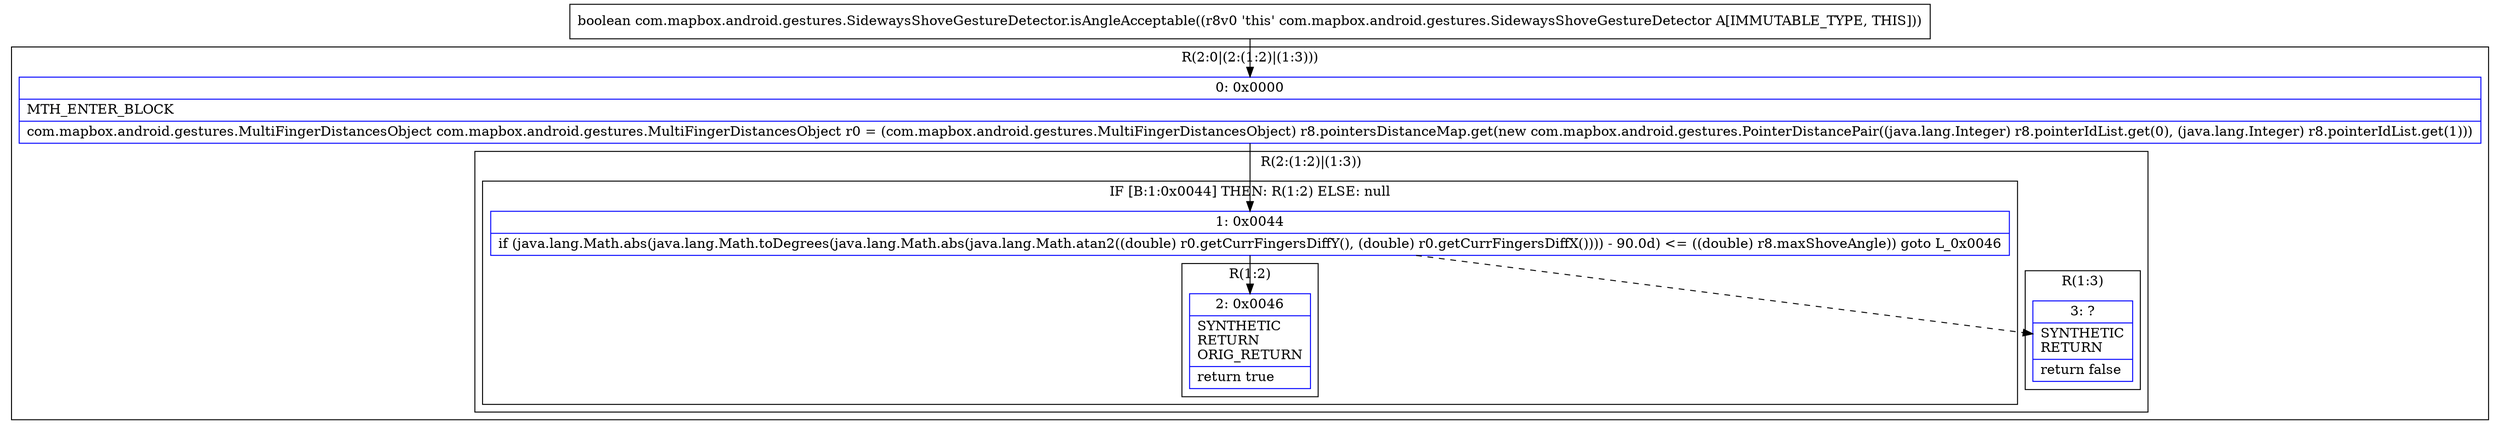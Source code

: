 digraph "CFG forcom.mapbox.android.gestures.SidewaysShoveGestureDetector.isAngleAcceptable()Z" {
subgraph cluster_Region_838505543 {
label = "R(2:0|(2:(1:2)|(1:3)))";
node [shape=record,color=blue];
Node_0 [shape=record,label="{0\:\ 0x0000|MTH_ENTER_BLOCK\l|com.mapbox.android.gestures.MultiFingerDistancesObject com.mapbox.android.gestures.MultiFingerDistancesObject r0 = (com.mapbox.android.gestures.MultiFingerDistancesObject) r8.pointersDistanceMap.get(new com.mapbox.android.gestures.PointerDistancePair((java.lang.Integer) r8.pointerIdList.get(0), (java.lang.Integer) r8.pointerIdList.get(1)))\l}"];
subgraph cluster_Region_478444163 {
label = "R(2:(1:2)|(1:3))";
node [shape=record,color=blue];
subgraph cluster_IfRegion_1607354488 {
label = "IF [B:1:0x0044] THEN: R(1:2) ELSE: null";
node [shape=record,color=blue];
Node_1 [shape=record,label="{1\:\ 0x0044|if (java.lang.Math.abs(java.lang.Math.toDegrees(java.lang.Math.abs(java.lang.Math.atan2((double) r0.getCurrFingersDiffY(), (double) r0.getCurrFingersDiffX()))) \- 90.0d) \<= ((double) r8.maxShoveAngle)) goto L_0x0046\l}"];
subgraph cluster_Region_693114636 {
label = "R(1:2)";
node [shape=record,color=blue];
Node_2 [shape=record,label="{2\:\ 0x0046|SYNTHETIC\lRETURN\lORIG_RETURN\l|return true\l}"];
}
}
subgraph cluster_Region_1823361255 {
label = "R(1:3)";
node [shape=record,color=blue];
Node_3 [shape=record,label="{3\:\ ?|SYNTHETIC\lRETURN\l|return false\l}"];
}
}
}
MethodNode[shape=record,label="{boolean com.mapbox.android.gestures.SidewaysShoveGestureDetector.isAngleAcceptable((r8v0 'this' com.mapbox.android.gestures.SidewaysShoveGestureDetector A[IMMUTABLE_TYPE, THIS])) }"];
MethodNode -> Node_0;
Node_0 -> Node_1;
Node_1 -> Node_2;
Node_1 -> Node_3[style=dashed];
}

